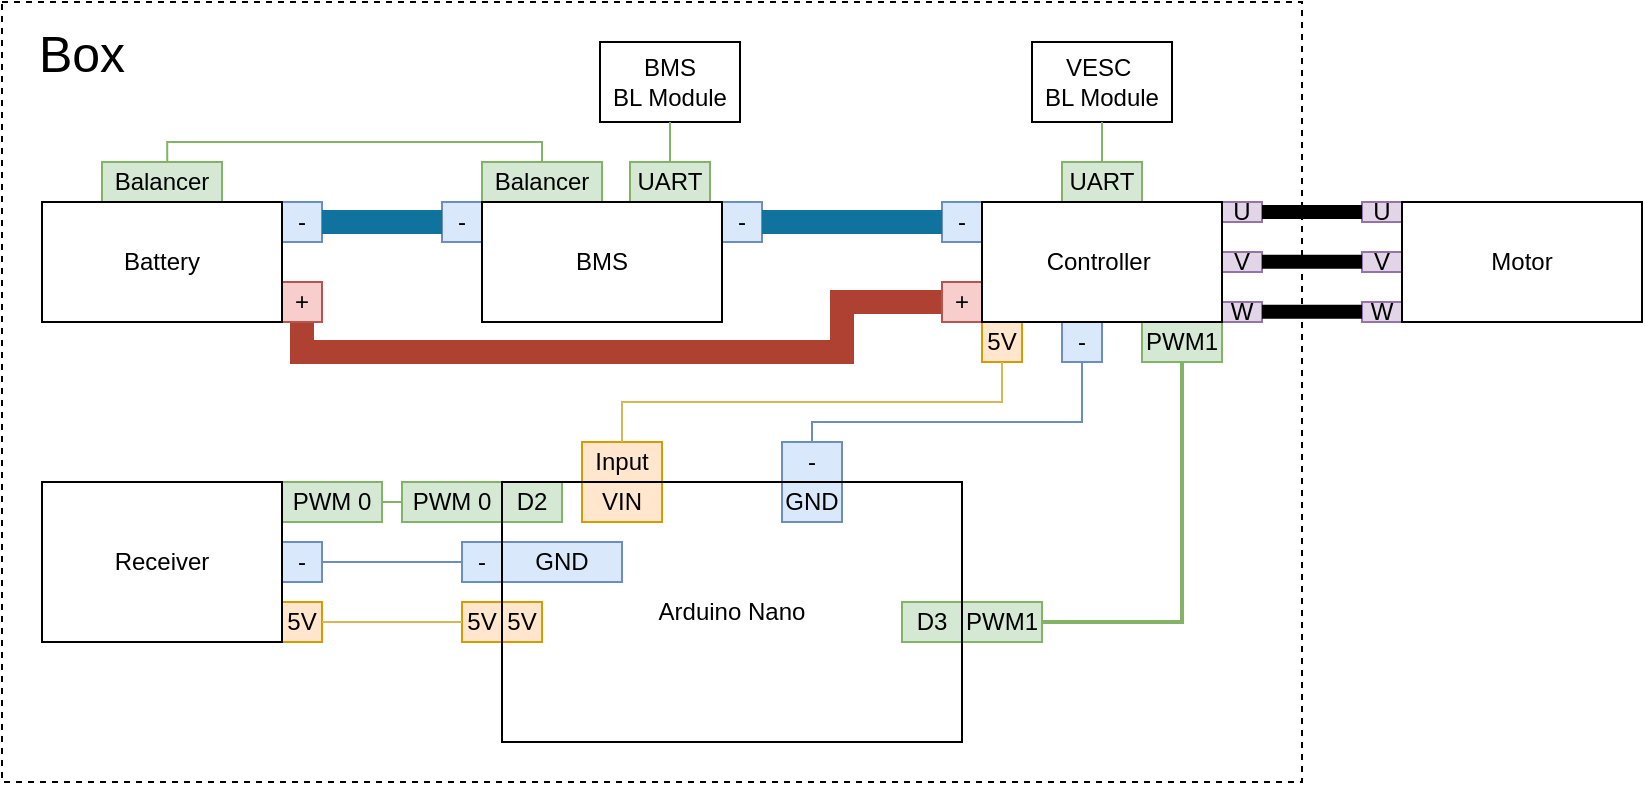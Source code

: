 <mxfile version="20.5.1" type="device"><diagram id="eM_2xLOHetjUWSjkBNUi" name="Seite-1"><mxGraphModel dx="1185" dy="588" grid="1" gridSize="10" guides="1" tooltips="1" connect="1" arrows="1" fold="1" page="1" pageScale="1" pageWidth="827" pageHeight="1169" math="0" shadow="0"><root><mxCell id="0"/><mxCell id="1" parent="0"/><mxCell id="rrdMt8ixuxZKJdGvp1ti-86" value="" style="rounded=0;whiteSpace=wrap;html=1;dashed=1;" parent="1" vertex="1"><mxGeometry x="100" y="60" width="650" height="390" as="geometry"/></mxCell><mxCell id="rrdMt8ixuxZKJdGvp1ti-73" value="" style="endArrow=none;html=1;rounded=0;exitX=0.5;exitY=1;exitDx=0;exitDy=0;endSize=19;startSize=19;strokeWidth=12;fillColor=#fad9d5;strokeColor=#ae4132;entryX=0;entryY=0.5;entryDx=0;entryDy=0;edgeStyle=orthogonalEdgeStyle;" parent="1" edge="1" target="rrdMt8ixuxZKJdGvp1ti-14" source="rrdMt8ixuxZKJdGvp1ti-2"><mxGeometry width="50" height="50" relative="1" as="geometry"><mxPoint x="480" y="210" as="sourcePoint"/><mxPoint x="530" y="210" as="targetPoint"/><Array as="points"><mxPoint x="250" y="235"/><mxPoint x="520" y="235"/><mxPoint x="520" y="210"/></Array></mxGeometry></mxCell><mxCell id="rrdMt8ixuxZKJdGvp1ti-2" value="+" style="rounded=0;whiteSpace=wrap;html=1;fillColor=#f8cecc;strokeColor=#b85450;" parent="1" vertex="1"><mxGeometry x="240" y="200" width="20" height="20" as="geometry"/></mxCell><mxCell id="rrdMt8ixuxZKJdGvp1ti-3" value="-" style="rounded=0;whiteSpace=wrap;html=1;fillColor=#dae8fc;strokeColor=#6c8ebf;" parent="1" vertex="1"><mxGeometry x="240" y="160" width="20" height="20" as="geometry"/></mxCell><mxCell id="rrdMt8ixuxZKJdGvp1ti-6" value="-" style="rounded=0;whiteSpace=wrap;html=1;fillColor=#dae8fc;strokeColor=#6c8ebf;" parent="1" vertex="1"><mxGeometry x="320" y="160" width="20" height="20" as="geometry"/></mxCell><mxCell id="rrdMt8ixuxZKJdGvp1ti-8" value="-" style="rounded=0;whiteSpace=wrap;html=1;fillColor=#dae8fc;strokeColor=#6c8ebf;" parent="1" vertex="1"><mxGeometry x="460" y="160" width="20" height="20" as="geometry"/></mxCell><mxCell id="rrdMt8ixuxZKJdGvp1ti-9" value="5V" style="rounded=0;whiteSpace=wrap;html=1;fillColor=#ffe6cc;strokeColor=#d79b00;" parent="1" vertex="1"><mxGeometry x="590" y="220" width="20" height="20" as="geometry"/></mxCell><mxCell id="rrdMt8ixuxZKJdGvp1ti-14" value="+" style="rounded=0;whiteSpace=wrap;html=1;fillColor=#f8cecc;strokeColor=#b85450;" parent="1" vertex="1"><mxGeometry x="570" y="200" width="20" height="20" as="geometry"/></mxCell><mxCell id="rrdMt8ixuxZKJdGvp1ti-15" value="-" style="rounded=0;whiteSpace=wrap;html=1;fillColor=#dae8fc;strokeColor=#6c8ebf;" parent="1" vertex="1"><mxGeometry x="570" y="160" width="20" height="20" as="geometry"/></mxCell><mxCell id="rrdMt8ixuxZKJdGvp1ti-20" value="U" style="rounded=0;whiteSpace=wrap;html=1;fillColor=#e1d5e7;strokeColor=#9673a6;" parent="1" vertex="1"><mxGeometry x="710" y="160" width="20" height="10" as="geometry"/></mxCell><mxCell id="rrdMt8ixuxZKJdGvp1ti-21" value="W" style="rounded=0;whiteSpace=wrap;html=1;fillColor=#e1d5e7;strokeColor=#9673a6;" parent="1" vertex="1"><mxGeometry x="710" y="210" width="20" height="10" as="geometry"/></mxCell><mxCell id="rrdMt8ixuxZKJdGvp1ti-22" value="V" style="rounded=0;whiteSpace=wrap;html=1;fillColor=#e1d5e7;strokeColor=#9673a6;" parent="1" vertex="1"><mxGeometry x="710" y="185" width="20" height="10" as="geometry"/></mxCell><mxCell id="rrdMt8ixuxZKJdGvp1ti-24" value="U" style="rounded=0;whiteSpace=wrap;html=1;fillColor=#e1d5e7;strokeColor=#9673a6;" parent="1" vertex="1"><mxGeometry x="780" y="160" width="20" height="10" as="geometry"/></mxCell><mxCell id="rrdMt8ixuxZKJdGvp1ti-25" value="W" style="rounded=0;whiteSpace=wrap;html=1;fillColor=#e1d5e7;strokeColor=#9673a6;" parent="1" vertex="1"><mxGeometry x="780" y="210" width="20" height="10" as="geometry"/></mxCell><mxCell id="rrdMt8ixuxZKJdGvp1ti-26" value="V" style="rounded=0;whiteSpace=wrap;html=1;fillColor=#e1d5e7;strokeColor=#9673a6;" parent="1" vertex="1"><mxGeometry x="780" y="185" width="20" height="10" as="geometry"/></mxCell><mxCell id="rrdMt8ixuxZKJdGvp1ti-37" value="PWM1" style="rounded=0;whiteSpace=wrap;html=1;fillColor=#d5e8d4;strokeColor=#82b366;" parent="1" vertex="1"><mxGeometry x="670" y="220" width="40" height="20" as="geometry"/></mxCell><mxCell id="rrdMt8ixuxZKJdGvp1ti-38" value="-" style="rounded=0;whiteSpace=wrap;html=1;fillColor=#dae8fc;strokeColor=#6c8ebf;" parent="1" vertex="1"><mxGeometry x="630" y="220" width="20" height="20" as="geometry"/></mxCell><mxCell id="rrdMt8ixuxZKJdGvp1ti-40" value="5V" style="rounded=0;whiteSpace=wrap;html=1;fillColor=#ffe6cc;strokeColor=#d79b00;" parent="1" vertex="1"><mxGeometry x="240" y="360" width="20" height="20" as="geometry"/></mxCell><mxCell id="rrdMt8ixuxZKJdGvp1ti-41" value="PWM 0" style="rounded=0;whiteSpace=wrap;html=1;fillColor=#d5e8d4;strokeColor=#82b366;" parent="1" vertex="1"><mxGeometry x="240" y="300" width="50" height="20" as="geometry"/></mxCell><mxCell id="rrdMt8ixuxZKJdGvp1ti-42" value="-" style="rounded=0;whiteSpace=wrap;html=1;fillColor=#dae8fc;strokeColor=#6c8ebf;" parent="1" vertex="1"><mxGeometry x="240" y="330" width="20" height="20" as="geometry"/></mxCell><mxCell id="rrdMt8ixuxZKJdGvp1ti-44" value="PWM 0" style="rounded=0;whiteSpace=wrap;html=1;fillColor=#d5e8d4;strokeColor=#82b366;" parent="1" vertex="1"><mxGeometry x="300" y="300" width="50" height="20" as="geometry"/></mxCell><mxCell id="rrdMt8ixuxZKJdGvp1ti-45" value="-" style="rounded=0;whiteSpace=wrap;html=1;fillColor=#dae8fc;strokeColor=#6c8ebf;" parent="1" vertex="1"><mxGeometry x="330" y="330" width="20" height="20" as="geometry"/></mxCell><mxCell id="rrdMt8ixuxZKJdGvp1ti-46" value="5V" style="rounded=0;whiteSpace=wrap;html=1;fillColor=#ffe6cc;strokeColor=#d79b00;" parent="1" vertex="1"><mxGeometry x="330" y="360" width="20" height="20" as="geometry"/></mxCell><mxCell id="rrdMt8ixuxZKJdGvp1ti-47" value="Input" style="rounded=0;whiteSpace=wrap;html=1;fillColor=#ffe6cc;strokeColor=#d79b00;" parent="1" vertex="1"><mxGeometry x="390" y="280" width="40" height="20" as="geometry"/></mxCell><mxCell id="rrdMt8ixuxZKJdGvp1ti-49" value="-" style="rounded=0;whiteSpace=wrap;html=1;fillColor=#dae8fc;strokeColor=#6c8ebf;" parent="1" vertex="1"><mxGeometry x="490" y="280" width="30" height="20" as="geometry"/></mxCell><mxCell id="rrdMt8ixuxZKJdGvp1ti-50" value="PWM1" style="rounded=0;whiteSpace=wrap;html=1;fillColor=#d5e8d4;strokeColor=#82b366;" parent="1" vertex="1"><mxGeometry x="580" y="360" width="40" height="20" as="geometry"/></mxCell><mxCell id="rrdMt8ixuxZKJdGvp1ti-52" value="GND" style="rounded=0;whiteSpace=wrap;html=1;fillColor=#dae8fc;strokeColor=#6c8ebf;" parent="1" vertex="1"><mxGeometry x="350" y="330" width="60" height="20" as="geometry"/></mxCell><mxCell id="rrdMt8ixuxZKJdGvp1ti-54" value="5V" style="rounded=0;whiteSpace=wrap;html=1;fillColor=#ffe6cc;strokeColor=#d79b00;" parent="1" vertex="1"><mxGeometry x="350" y="360" width="20" height="20" as="geometry"/></mxCell><mxCell id="rrdMt8ixuxZKJdGvp1ti-55" value="D2" style="rounded=0;whiteSpace=wrap;html=1;fillColor=#d5e8d4;strokeColor=#82b366;" parent="1" vertex="1"><mxGeometry x="350" y="300" width="30" height="20" as="geometry"/></mxCell><mxCell id="rrdMt8ixuxZKJdGvp1ti-56" value="VIN" style="rounded=0;whiteSpace=wrap;html=1;fillColor=#ffe6cc;strokeColor=#d79b00;" parent="1" vertex="1"><mxGeometry x="390" y="300" width="40" height="20" as="geometry"/></mxCell><mxCell id="rrdMt8ixuxZKJdGvp1ti-59" value="GND" style="rounded=0;whiteSpace=wrap;html=1;fillColor=#dae8fc;strokeColor=#6c8ebf;" parent="1" vertex="1"><mxGeometry x="490" y="300" width="30" height="20" as="geometry"/></mxCell><mxCell id="rrdMt8ixuxZKJdGvp1ti-60" value="D3" style="rounded=0;whiteSpace=wrap;html=1;fillColor=#d5e8d4;strokeColor=#82b366;" parent="1" vertex="1"><mxGeometry x="550" y="360" width="30" height="20" as="geometry"/></mxCell><mxCell id="rrdMt8ixuxZKJdGvp1ti-43" value="Arduino Nano" style="rounded=0;whiteSpace=wrap;html=1;fillColor=none;" parent="1" vertex="1"><mxGeometry x="350" y="300" width="230" height="130" as="geometry"/></mxCell><mxCell id="rrdMt8ixuxZKJdGvp1ti-65" value="" style="endArrow=none;html=1;rounded=0;entryX=0.5;entryY=1;entryDx=0;entryDy=0;exitX=0.5;exitY=0;exitDx=0;exitDy=0;edgeStyle=elbowEdgeStyle;elbow=vertical;fillColor=#fff2cc;strokeColor=#d6b656;" parent="1" source="rrdMt8ixuxZKJdGvp1ti-47" target="rrdMt8ixuxZKJdGvp1ti-9" edge="1"><mxGeometry width="50" height="50" relative="1" as="geometry"><mxPoint x="470" y="290" as="sourcePoint"/><mxPoint x="410" y="250" as="targetPoint"/><Array as="points"><mxPoint x="500" y="260"/></Array></mxGeometry></mxCell><mxCell id="rrdMt8ixuxZKJdGvp1ti-66" value="" style="endArrow=none;html=1;rounded=0;elbow=vertical;exitX=1;exitY=0.5;exitDx=0;exitDy=0;entryX=0;entryY=0.5;entryDx=0;entryDy=0;fillColor=#d5e8d4;strokeColor=#82b366;" parent="1" source="rrdMt8ixuxZKJdGvp1ti-41" target="rrdMt8ixuxZKJdGvp1ti-44" edge="1"><mxGeometry width="50" height="50" relative="1" as="geometry"><mxPoint x="270" y="370" as="sourcePoint"/><mxPoint x="320" y="320" as="targetPoint"/></mxGeometry></mxCell><mxCell id="rrdMt8ixuxZKJdGvp1ti-67" value="" style="endArrow=none;html=1;rounded=0;elbow=vertical;exitX=1;exitY=0.5;exitDx=0;exitDy=0;entryX=0;entryY=0.5;entryDx=0;entryDy=0;fillColor=#dae8fc;strokeColor=#6c8ebf;" parent="1" source="rrdMt8ixuxZKJdGvp1ti-42" target="rrdMt8ixuxZKJdGvp1ti-45" edge="1"><mxGeometry width="50" height="50" relative="1" as="geometry"><mxPoint x="300" y="320" as="sourcePoint"/><mxPoint x="310" y="320" as="targetPoint"/></mxGeometry></mxCell><mxCell id="rrdMt8ixuxZKJdGvp1ti-68" value="" style="endArrow=none;html=1;rounded=0;elbow=vertical;exitX=1;exitY=0.5;exitDx=0;exitDy=0;fillColor=#fff2cc;strokeColor=#d6b656;" parent="1" source="rrdMt8ixuxZKJdGvp1ti-40" target="rrdMt8ixuxZKJdGvp1ti-46" edge="1"><mxGeometry width="50" height="50" relative="1" as="geometry"><mxPoint x="270" y="350" as="sourcePoint"/><mxPoint x="340" y="350" as="targetPoint"/></mxGeometry></mxCell><mxCell id="rrdMt8ixuxZKJdGvp1ti-75" value="" style="endArrow=none;html=1;rounded=0;exitX=1;exitY=0.5;exitDx=0;exitDy=0;entryX=0;entryY=0.5;entryDx=0;entryDy=0;endSize=19;startSize=19;strokeWidth=12;fillColor=#b1ddf0;strokeColor=#10739e;" parent="1" edge="1"><mxGeometry width="50" height="50" relative="1" as="geometry"><mxPoint x="260" y="170" as="sourcePoint"/><mxPoint x="320" y="170" as="targetPoint"/></mxGeometry></mxCell><mxCell id="rrdMt8ixuxZKJdGvp1ti-77" value="" style="endArrow=none;html=1;rounded=0;exitX=1;exitY=0.5;exitDx=0;exitDy=0;entryX=0;entryY=0.5;entryDx=0;entryDy=0;endSize=19;startSize=19;strokeWidth=12;fillColor=#b1ddf0;strokeColor=#10739e;" parent="1" target="rrdMt8ixuxZKJdGvp1ti-15" edge="1"><mxGeometry width="50" height="50" relative="1" as="geometry"><mxPoint x="480" y="170" as="sourcePoint"/><mxPoint x="540" y="170" as="targetPoint"/></mxGeometry></mxCell><mxCell id="rrdMt8ixuxZKJdGvp1ti-71" value="" style="endArrow=none;html=1;rounded=0;entryX=0.5;entryY=1;entryDx=0;entryDy=0;edgeStyle=orthogonalEdgeStyle;fillColor=#dae8fc;strokeColor=#6c8ebf;" parent="1" target="rrdMt8ixuxZKJdGvp1ti-38" edge="1"><mxGeometry width="50" height="50" relative="1" as="geometry"><mxPoint x="505" y="280" as="sourcePoint"/><mxPoint x="550" y="120" as="targetPoint"/><Array as="points"><mxPoint x="505" y="270"/><mxPoint x="640" y="270"/></Array></mxGeometry></mxCell><mxCell id="rrdMt8ixuxZKJdGvp1ti-79" value="" style="endArrow=none;html=1;rounded=0;startSize=19;endSize=19;strokeWidth=7;exitX=1;exitY=0.5;exitDx=0;exitDy=0;entryX=0;entryY=0.5;entryDx=0;entryDy=0;" parent="1" source="rrdMt8ixuxZKJdGvp1ti-20" target="rrdMt8ixuxZKJdGvp1ti-24" edge="1"><mxGeometry width="50" height="50" relative="1" as="geometry"><mxPoint x="770" y="230" as="sourcePoint"/><mxPoint x="820" y="180" as="targetPoint"/></mxGeometry></mxCell><mxCell id="rrdMt8ixuxZKJdGvp1ti-80" value="" style="endArrow=none;html=1;rounded=0;startSize=19;endSize=19;strokeWidth=7;exitX=1;exitY=0.5;exitDx=0;exitDy=0;entryX=0;entryY=0.5;entryDx=0;entryDy=0;" parent="1" edge="1"><mxGeometry width="50" height="50" relative="1" as="geometry"><mxPoint x="730" y="189.83" as="sourcePoint"/><mxPoint x="780" y="189.83" as="targetPoint"/><Array as="points"><mxPoint x="750" y="189.83"/></Array></mxGeometry></mxCell><mxCell id="rrdMt8ixuxZKJdGvp1ti-82" value="" style="endArrow=none;html=1;rounded=0;startSize=19;endSize=19;strokeWidth=7;exitX=1;exitY=0.5;exitDx=0;exitDy=0;entryX=0;entryY=0.5;entryDx=0;entryDy=0;" parent="1" edge="1"><mxGeometry width="50" height="50" relative="1" as="geometry"><mxPoint x="730" y="214.83" as="sourcePoint"/><mxPoint x="780" y="214.83" as="targetPoint"/></mxGeometry></mxCell><mxCell id="rrdMt8ixuxZKJdGvp1ti-88" value="&lt;font style=&quot;font-size: 25px;&quot;&gt;Box&lt;/font&gt;" style="text;html=1;strokeColor=none;fillColor=none;align=center;verticalAlign=middle;whiteSpace=wrap;rounded=0;dashed=1;" parent="1" vertex="1"><mxGeometry x="110" y="70" width="60" height="30" as="geometry"/></mxCell><mxCell id="rrdMt8ixuxZKJdGvp1ti-62" value="" style="endArrow=none;html=1;rounded=0;entryX=0.5;entryY=1;entryDx=0;entryDy=0;exitX=1;exitY=0.5;exitDx=0;exitDy=0;edgeStyle=orthogonalEdgeStyle;fillColor=#d5e8d4;strokeColor=#82b366;strokeWidth=2;" parent="1" source="rrdMt8ixuxZKJdGvp1ti-50" target="rrdMt8ixuxZKJdGvp1ti-37" edge="1"><mxGeometry width="50" height="50" relative="1" as="geometry"><mxPoint x="590" y="270" as="sourcePoint"/><mxPoint x="640" y="220" as="targetPoint"/><Array as="points"><mxPoint x="690" y="370"/></Array></mxGeometry></mxCell><mxCell id="rrdMt8ixuxZKJdGvp1ti-94" value="Balancer" style="rounded=0;whiteSpace=wrap;html=1;fillColor=#d5e8d4;strokeColor=#82b366;direction=west;" parent="1" vertex="1"><mxGeometry x="150" y="140" width="60" height="20" as="geometry"/></mxCell><mxCell id="rrdMt8ixuxZKJdGvp1ti-95" value="" style="endArrow=none;html=1;rounded=0;fontSize=25;startSize=19;endSize=19;strokeWidth=1;exitX=0.456;exitY=1;exitDx=0;exitDy=0;exitPerimeter=0;entryX=0.5;entryY=1;entryDx=0;entryDy=0;edgeStyle=orthogonalEdgeStyle;fillColor=#d5e8d4;strokeColor=#82b366;" parent="1" source="rrdMt8ixuxZKJdGvp1ti-94" target="rrdMt8ixuxZKJdGvp1ti-92" edge="1"><mxGeometry width="50" height="50" relative="1" as="geometry"><mxPoint x="190" y="170" as="sourcePoint"/><mxPoint x="240" y="120" as="targetPoint"/></mxGeometry></mxCell><mxCell id="rrdMt8ixuxZKJdGvp1ti-1" value="Battery" style="rounded=0;whiteSpace=wrap;html=1;" parent="1" vertex="1"><mxGeometry x="120" y="160" width="120" height="60" as="geometry"/></mxCell><mxCell id="rrdMt8ixuxZKJdGvp1ti-39" value="Receiver" style="rounded=0;whiteSpace=wrap;html=1;" parent="1" vertex="1"><mxGeometry x="120" y="300" width="120" height="80" as="geometry"/></mxCell><mxCell id="rrdMt8ixuxZKJdGvp1ti-18" value="Motor" style="rounded=0;whiteSpace=wrap;html=1;" parent="1" vertex="1"><mxGeometry x="800" y="160" width="120" height="60" as="geometry"/></mxCell><mxCell id="rrdMt8ixuxZKJdGvp1ti-92" value="Balancer" style="rounded=0;whiteSpace=wrap;html=1;fillColor=#d5e8d4;strokeColor=#82b366;direction=west;" parent="1" vertex="1"><mxGeometry x="340" y="140" width="60" height="20" as="geometry"/></mxCell><mxCell id="5XdsEZx6Siy7kVbWj3S1-5" value="VESC&amp;nbsp;&lt;br&gt;BL Module" style="rounded=0;whiteSpace=wrap;html=1;" vertex="1" parent="1"><mxGeometry x="615" y="80" width="70" height="40" as="geometry"/></mxCell><mxCell id="5XdsEZx6Siy7kVbWj3S1-6" value="BMS&lt;br&gt;BL Module" style="rounded=0;whiteSpace=wrap;html=1;" vertex="1" parent="1"><mxGeometry x="399" y="80" width="70" height="40" as="geometry"/></mxCell><mxCell id="5XdsEZx6Siy7kVbWj3S1-7" value="UART" style="rounded=0;whiteSpace=wrap;html=1;fillColor=#d5e8d4;strokeColor=#82b366;direction=west;" vertex="1" parent="1"><mxGeometry x="414" y="140" width="40" height="20" as="geometry"/></mxCell><mxCell id="5XdsEZx6Siy7kVbWj3S1-8" value="UART" style="rounded=0;whiteSpace=wrap;html=1;fillColor=#d5e8d4;strokeColor=#82b366;direction=west;" vertex="1" parent="1"><mxGeometry x="630" y="140" width="40" height="20" as="geometry"/></mxCell><mxCell id="rrdMt8ixuxZKJdGvp1ti-4" value="BMS" style="rounded=0;whiteSpace=wrap;html=1;" parent="1" vertex="1"><mxGeometry x="340" y="160" width="120" height="60" as="geometry"/></mxCell><mxCell id="rrdMt8ixuxZKJdGvp1ti-12" value="Controller&amp;nbsp;" style="rounded=0;whiteSpace=wrap;html=1;" parent="1" vertex="1"><mxGeometry x="590" y="160" width="120" height="60" as="geometry"/></mxCell><mxCell id="5XdsEZx6Siy7kVbWj3S1-9" value="" style="endArrow=none;html=1;rounded=0;fontSize=25;startSize=19;endSize=19;strokeWidth=1;exitX=0.5;exitY=1;exitDx=0;exitDy=0;entryX=0.5;entryY=1;entryDx=0;entryDy=0;edgeStyle=orthogonalEdgeStyle;fillColor=#d5e8d4;strokeColor=#82b366;" edge="1" parent="1" source="5XdsEZx6Siy7kVbWj3S1-7" target="5XdsEZx6Siy7kVbWj3S1-6"><mxGeometry width="50" height="50" relative="1" as="geometry"><mxPoint x="192.64" y="150" as="sourcePoint"/><mxPoint x="380" y="150" as="targetPoint"/></mxGeometry></mxCell><mxCell id="5XdsEZx6Siy7kVbWj3S1-10" value="" style="endArrow=none;html=1;rounded=0;fontSize=25;startSize=19;endSize=19;strokeWidth=1;exitX=0.5;exitY=1;exitDx=0;exitDy=0;entryX=0.5;entryY=1;entryDx=0;entryDy=0;edgeStyle=orthogonalEdgeStyle;fillColor=#d5e8d4;strokeColor=#82b366;" edge="1" parent="1" source="5XdsEZx6Siy7kVbWj3S1-8" target="5XdsEZx6Siy7kVbWj3S1-5"><mxGeometry width="50" height="50" relative="1" as="geometry"><mxPoint x="444" y="150.0" as="sourcePoint"/><mxPoint x="444" y="130.0" as="targetPoint"/><Array as="points"><mxPoint x="650" y="130"/><mxPoint x="650" y="130"/></Array></mxGeometry></mxCell></root></mxGraphModel></diagram></mxfile>